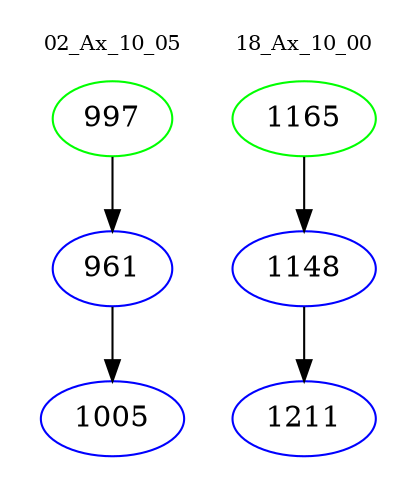 digraph{
subgraph cluster_0 {
color = white
label = "02_Ax_10_05";
fontsize=10;
T0_997 [label="997", color="green"]
T0_997 -> T0_961 [color="black"]
T0_961 [label="961", color="blue"]
T0_961 -> T0_1005 [color="black"]
T0_1005 [label="1005", color="blue"]
}
subgraph cluster_1 {
color = white
label = "18_Ax_10_00";
fontsize=10;
T1_1165 [label="1165", color="green"]
T1_1165 -> T1_1148 [color="black"]
T1_1148 [label="1148", color="blue"]
T1_1148 -> T1_1211 [color="black"]
T1_1211 [label="1211", color="blue"]
}
}
